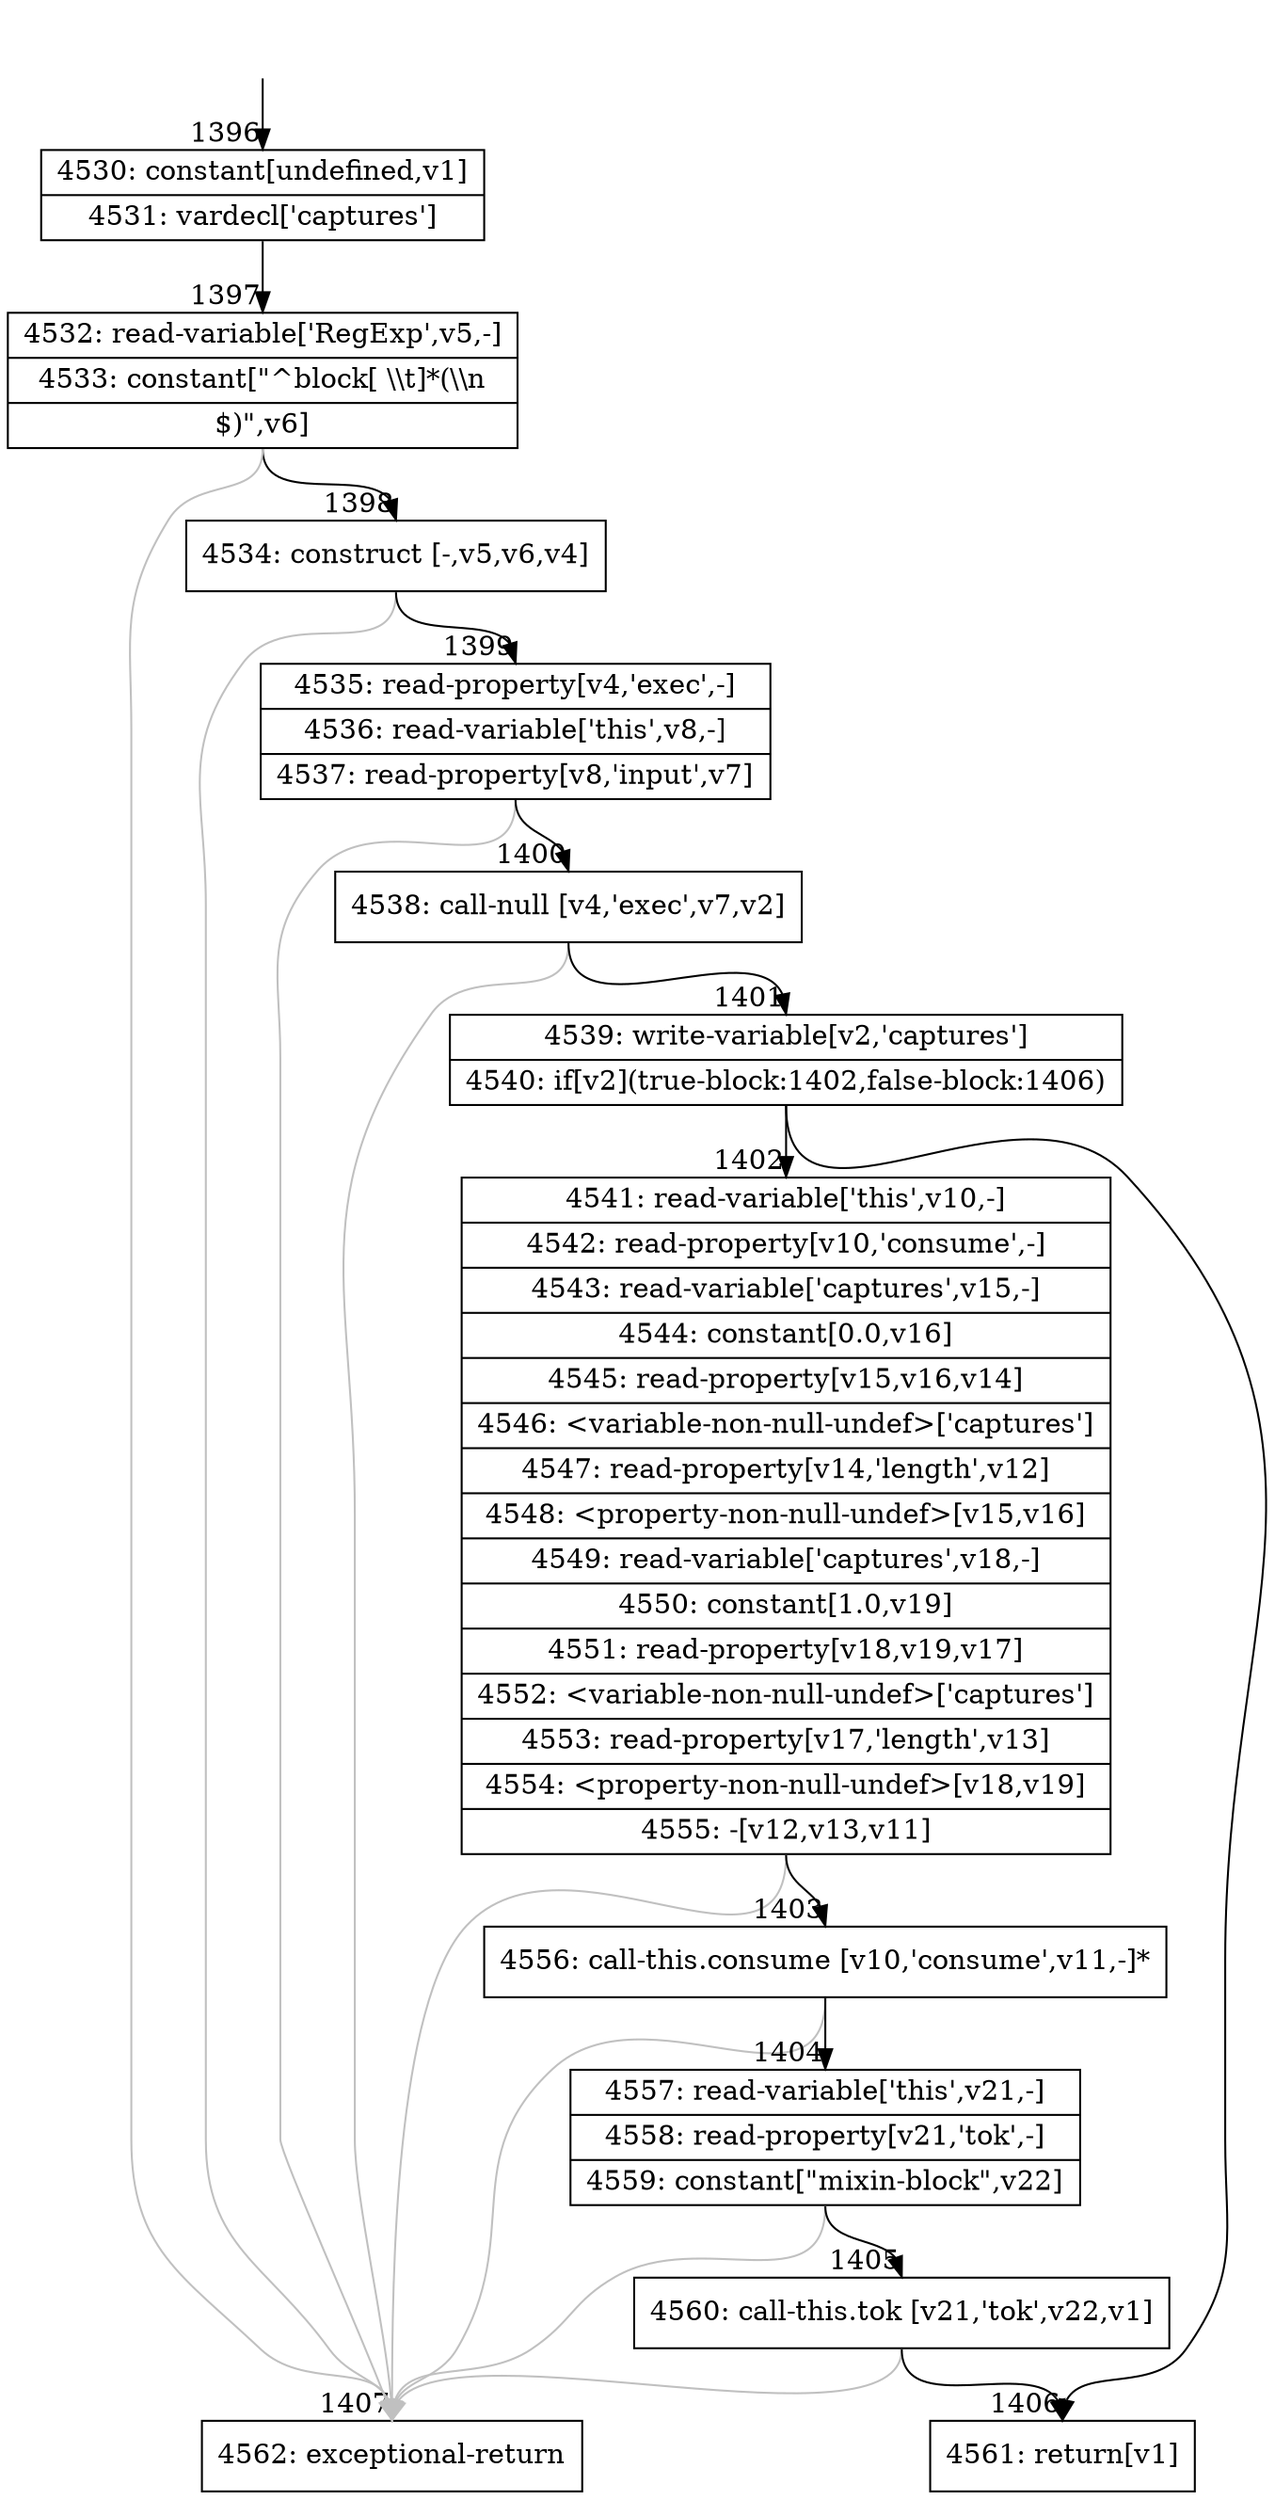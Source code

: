digraph {
rankdir="TD"
BB_entry83[shape=none,label=""];
BB_entry83 -> BB1396 [tailport=s, headport=n, headlabel="    1396"]
BB1396 [shape=record label="{4530: constant[undefined,v1]|4531: vardecl['captures']}" ] 
BB1396 -> BB1397 [tailport=s, headport=n, headlabel="      1397"]
BB1397 [shape=record label="{4532: read-variable['RegExp',v5,-]|4533: constant[\"^block[ \\\\t]*(\\\\n|$)\",v6]}" ] 
BB1397 -> BB1398 [tailport=s, headport=n, headlabel="      1398"]
BB1397 -> BB1407 [tailport=s, headport=n, color=gray, headlabel="      1407"]
BB1398 [shape=record label="{4534: construct [-,v5,v6,v4]}" ] 
BB1398 -> BB1399 [tailport=s, headport=n, headlabel="      1399"]
BB1398 -> BB1407 [tailport=s, headport=n, color=gray]
BB1399 [shape=record label="{4535: read-property[v4,'exec',-]|4536: read-variable['this',v8,-]|4537: read-property[v8,'input',v7]}" ] 
BB1399 -> BB1400 [tailport=s, headport=n, headlabel="      1400"]
BB1399 -> BB1407 [tailport=s, headport=n, color=gray]
BB1400 [shape=record label="{4538: call-null [v4,'exec',v7,v2]}" ] 
BB1400 -> BB1401 [tailport=s, headport=n, headlabel="      1401"]
BB1400 -> BB1407 [tailport=s, headport=n, color=gray]
BB1401 [shape=record label="{4539: write-variable[v2,'captures']|4540: if[v2](true-block:1402,false-block:1406)}" ] 
BB1401 -> BB1402 [tailport=s, headport=n, headlabel="      1402"]
BB1401 -> BB1406 [tailport=s, headport=n, headlabel="      1406"]
BB1402 [shape=record label="{4541: read-variable['this',v10,-]|4542: read-property[v10,'consume',-]|4543: read-variable['captures',v15,-]|4544: constant[0.0,v16]|4545: read-property[v15,v16,v14]|4546: \<variable-non-null-undef\>['captures']|4547: read-property[v14,'length',v12]|4548: \<property-non-null-undef\>[v15,v16]|4549: read-variable['captures',v18,-]|4550: constant[1.0,v19]|4551: read-property[v18,v19,v17]|4552: \<variable-non-null-undef\>['captures']|4553: read-property[v17,'length',v13]|4554: \<property-non-null-undef\>[v18,v19]|4555: -[v12,v13,v11]}" ] 
BB1402 -> BB1403 [tailport=s, headport=n, headlabel="      1403"]
BB1402 -> BB1407 [tailport=s, headport=n, color=gray]
BB1403 [shape=record label="{4556: call-this.consume [v10,'consume',v11,-]*}" ] 
BB1403 -> BB1404 [tailport=s, headport=n, headlabel="      1404"]
BB1403 -> BB1407 [tailport=s, headport=n, color=gray]
BB1404 [shape=record label="{4557: read-variable['this',v21,-]|4558: read-property[v21,'tok',-]|4559: constant[\"mixin-block\",v22]}" ] 
BB1404 -> BB1405 [tailport=s, headport=n, headlabel="      1405"]
BB1404 -> BB1407 [tailport=s, headport=n, color=gray]
BB1405 [shape=record label="{4560: call-this.tok [v21,'tok',v22,v1]}" ] 
BB1405 -> BB1406 [tailport=s, headport=n]
BB1405 -> BB1407 [tailport=s, headport=n, color=gray]
BB1406 [shape=record label="{4561: return[v1]}" ] 
BB1407 [shape=record label="{4562: exceptional-return}" ] 
//#$~ 1561
}
